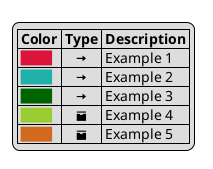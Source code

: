 @startuml

legend
    |= Color |= Type |= Description |
    | <size:11><back:#Crimson>           </back></size>|    <&arrow-right> | Example 1 |
    | <size:11><back:#LightSeaGreen>           </back></size>|    <&arrow-right> | Example 2 |
    | <size:11><back:#DarkGreen>           </back></size>|    <&arrow-right> | Example 3 |
    | <size:11><back:#YellowGreen>           </back></size>|    <&box> | Example 4 |
    | <size:11><back:#Chocolate>           </back></size>|    <&box> | Example 5 |
endlegend

@enduml

